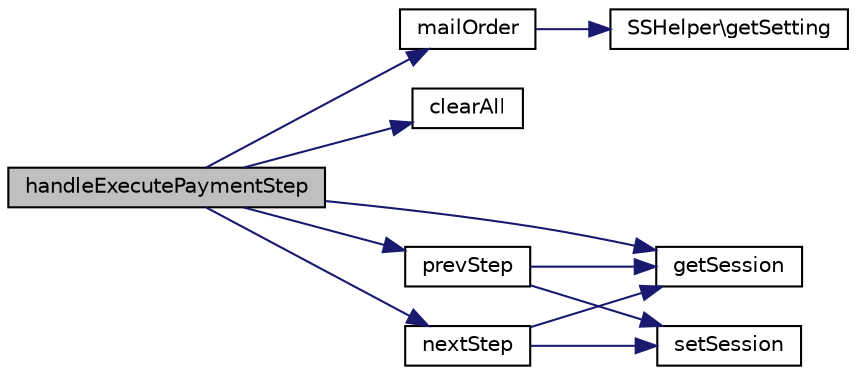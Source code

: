digraph "handleExecutePaymentStep"
{
  edge [fontname="Helvetica",fontsize="10",labelfontname="Helvetica",labelfontsize="10"];
  node [fontname="Helvetica",fontsize="10",shape=record];
  rankdir="LR";
  Node1 [label="handleExecutePaymentStep",height=0.2,width=0.4,color="black", fillcolor="grey75", style="filled", fontcolor="black"];
  Node1 -> Node2 [color="midnightblue",fontsize="10",style="solid",fontname="Helvetica"];
  Node2 [label="mailOrder",height=0.2,width=0.4,color="black", fillcolor="white", style="filled",URL="$class_s_s_checkout_controller.html#af05c8b89ef41535c0d336edecbb38d1d",tooltip="Prüfen ob Zahlungsart ausgewählt. "];
  Node2 -> Node3 [color="midnightblue",fontsize="10",style="solid",fontname="Helvetica"];
  Node3 [label="SSHelper\\getSetting",height=0.2,width=0.4,color="black", fillcolor="white", style="filled",URL="$class_s_s_helper.html#a22ea98c9a7625ae25a20010920a5b2cb",tooltip="Shop-Betreiber Setting Value. "];
  Node1 -> Node4 [color="midnightblue",fontsize="10",style="solid",fontname="Helvetica"];
  Node4 [label="clearAll",height=0.2,width=0.4,color="black", fillcolor="white", style="filled",URL="$class_s_s_checkout_controller.html#a1c40f27bdcc44f4faf3fc044ee577af2",tooltip="Daten vom Session löschen. "];
  Node1 -> Node5 [color="midnightblue",fontsize="10",style="solid",fontname="Helvetica"];
  Node5 [label="getSession",height=0.2,width=0.4,color="black", fillcolor="white", style="filled",URL="$class_s_s_checkout_controller.html#ae6ad3c8f4d8953bfbcb6cfdfce8fedb5",tooltip="get Value from Session "];
  Node1 -> Node6 [color="midnightblue",fontsize="10",style="solid",fontname="Helvetica"];
  Node6 [label="nextStep",height=0.2,width=0.4,color="black", fillcolor="white", style="filled",URL="$class_s_s_checkout_controller.html#ac35a99a93934b3aaea7d3a81d75be1d8",tooltip="Next Step. "];
  Node6 -> Node5 [color="midnightblue",fontsize="10",style="solid",fontname="Helvetica"];
  Node6 -> Node7 [color="midnightblue",fontsize="10",style="solid",fontname="Helvetica"];
  Node7 [label="setSession",height=0.2,width=0.4,color="black", fillcolor="white", style="filled",URL="$class_s_s_checkout_controller.html#a0257d7f16672a982456dc6d1646dbad4",tooltip="store Value in Session "];
  Node1 -> Node8 [color="midnightblue",fontsize="10",style="solid",fontname="Helvetica"];
  Node8 [label="prevStep",height=0.2,width=0.4,color="black", fillcolor="white", style="filled",URL="$class_s_s_checkout_controller.html#a398752bbd601d40253d56e29f98a0faf",tooltip="Previous Step. "];
  Node8 -> Node5 [color="midnightblue",fontsize="10",style="solid",fontname="Helvetica"];
  Node8 -> Node7 [color="midnightblue",fontsize="10",style="solid",fontname="Helvetica"];
}
